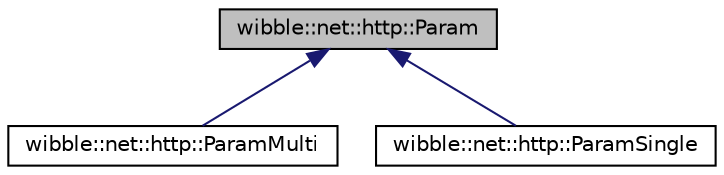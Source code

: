 digraph G
{
  edge [fontname="Helvetica",fontsize="10",labelfontname="Helvetica",labelfontsize="10"];
  node [fontname="Helvetica",fontsize="10",shape=record];
  Node1 [label="wibble::net::http::Param",height=0.2,width=0.4,color="black", fillcolor="grey75", style="filled" fontcolor="black"];
  Node1 -> Node2 [dir="back",color="midnightblue",fontsize="10",style="solid",fontname="Helvetica"];
  Node2 [label="wibble::net::http::ParamMulti",height=0.2,width=0.4,color="black", fillcolor="white", style="filled",URL="$structwibble_1_1net_1_1http_1_1ParamMulti.html",tooltip="Multi-valued parameter."];
  Node1 -> Node3 [dir="back",color="midnightblue",fontsize="10",style="solid",fontname="Helvetica"];
  Node3 [label="wibble::net::http::ParamSingle",height=0.2,width=0.4,color="black", fillcolor="white", style="filled",URL="$structwibble_1_1net_1_1http_1_1ParamSingle.html",tooltip="Single-valued parameter."];
}
